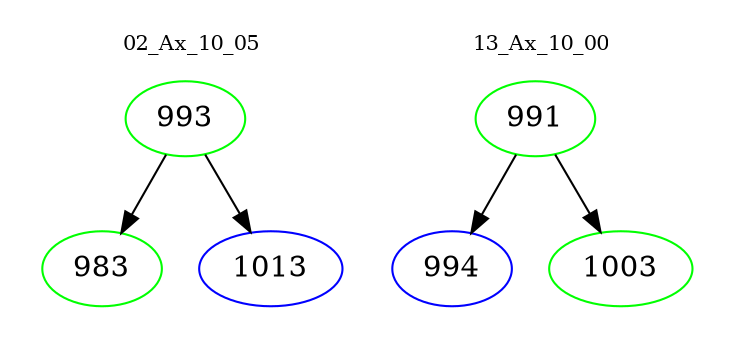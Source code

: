 digraph{
subgraph cluster_0 {
color = white
label = "02_Ax_10_05";
fontsize=10;
T0_993 [label="993", color="green"]
T0_993 -> T0_983 [color="black"]
T0_983 [label="983", color="green"]
T0_993 -> T0_1013 [color="black"]
T0_1013 [label="1013", color="blue"]
}
subgraph cluster_1 {
color = white
label = "13_Ax_10_00";
fontsize=10;
T1_991 [label="991", color="green"]
T1_991 -> T1_994 [color="black"]
T1_994 [label="994", color="blue"]
T1_991 -> T1_1003 [color="black"]
T1_1003 [label="1003", color="green"]
}
}
